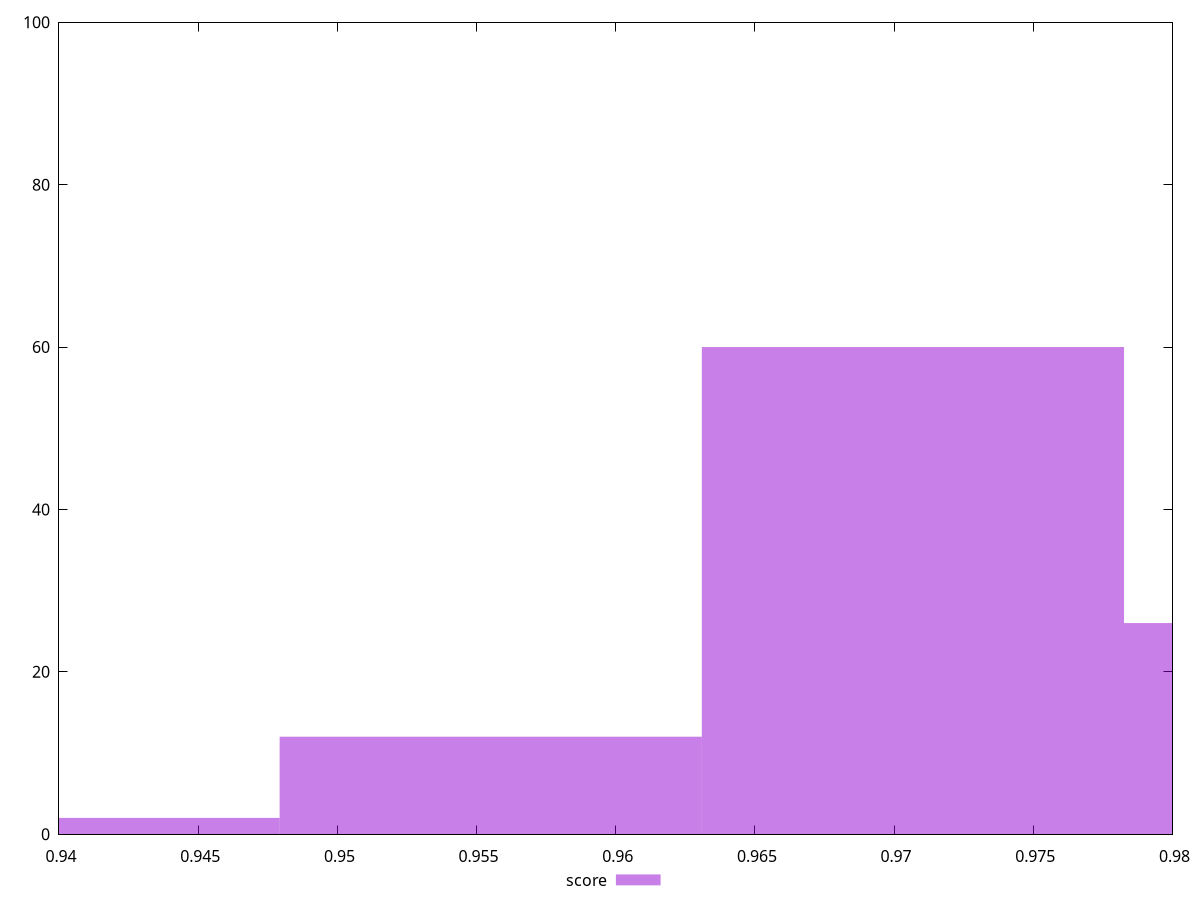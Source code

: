 reset

$score <<EOF
0.9858424958280609 26
0.9706756881999369 60
0.9555088805718128 12
0.9403420729436889 2
EOF

set key outside below
set boxwidth 0.015166807628124014
set xrange [0.94:0.98]
set yrange [0:100]
set trange [0:100]
set style fill transparent solid 0.5 noborder
set terminal svg size 640, 490 enhanced background rgb 'white'
set output "report_00011_2021-02-09T10:53:21.242Z/speed-index/samples/pages+cached+noadtech+nomedia/score/histogram.svg"

plot $score title "score" with boxes

reset
